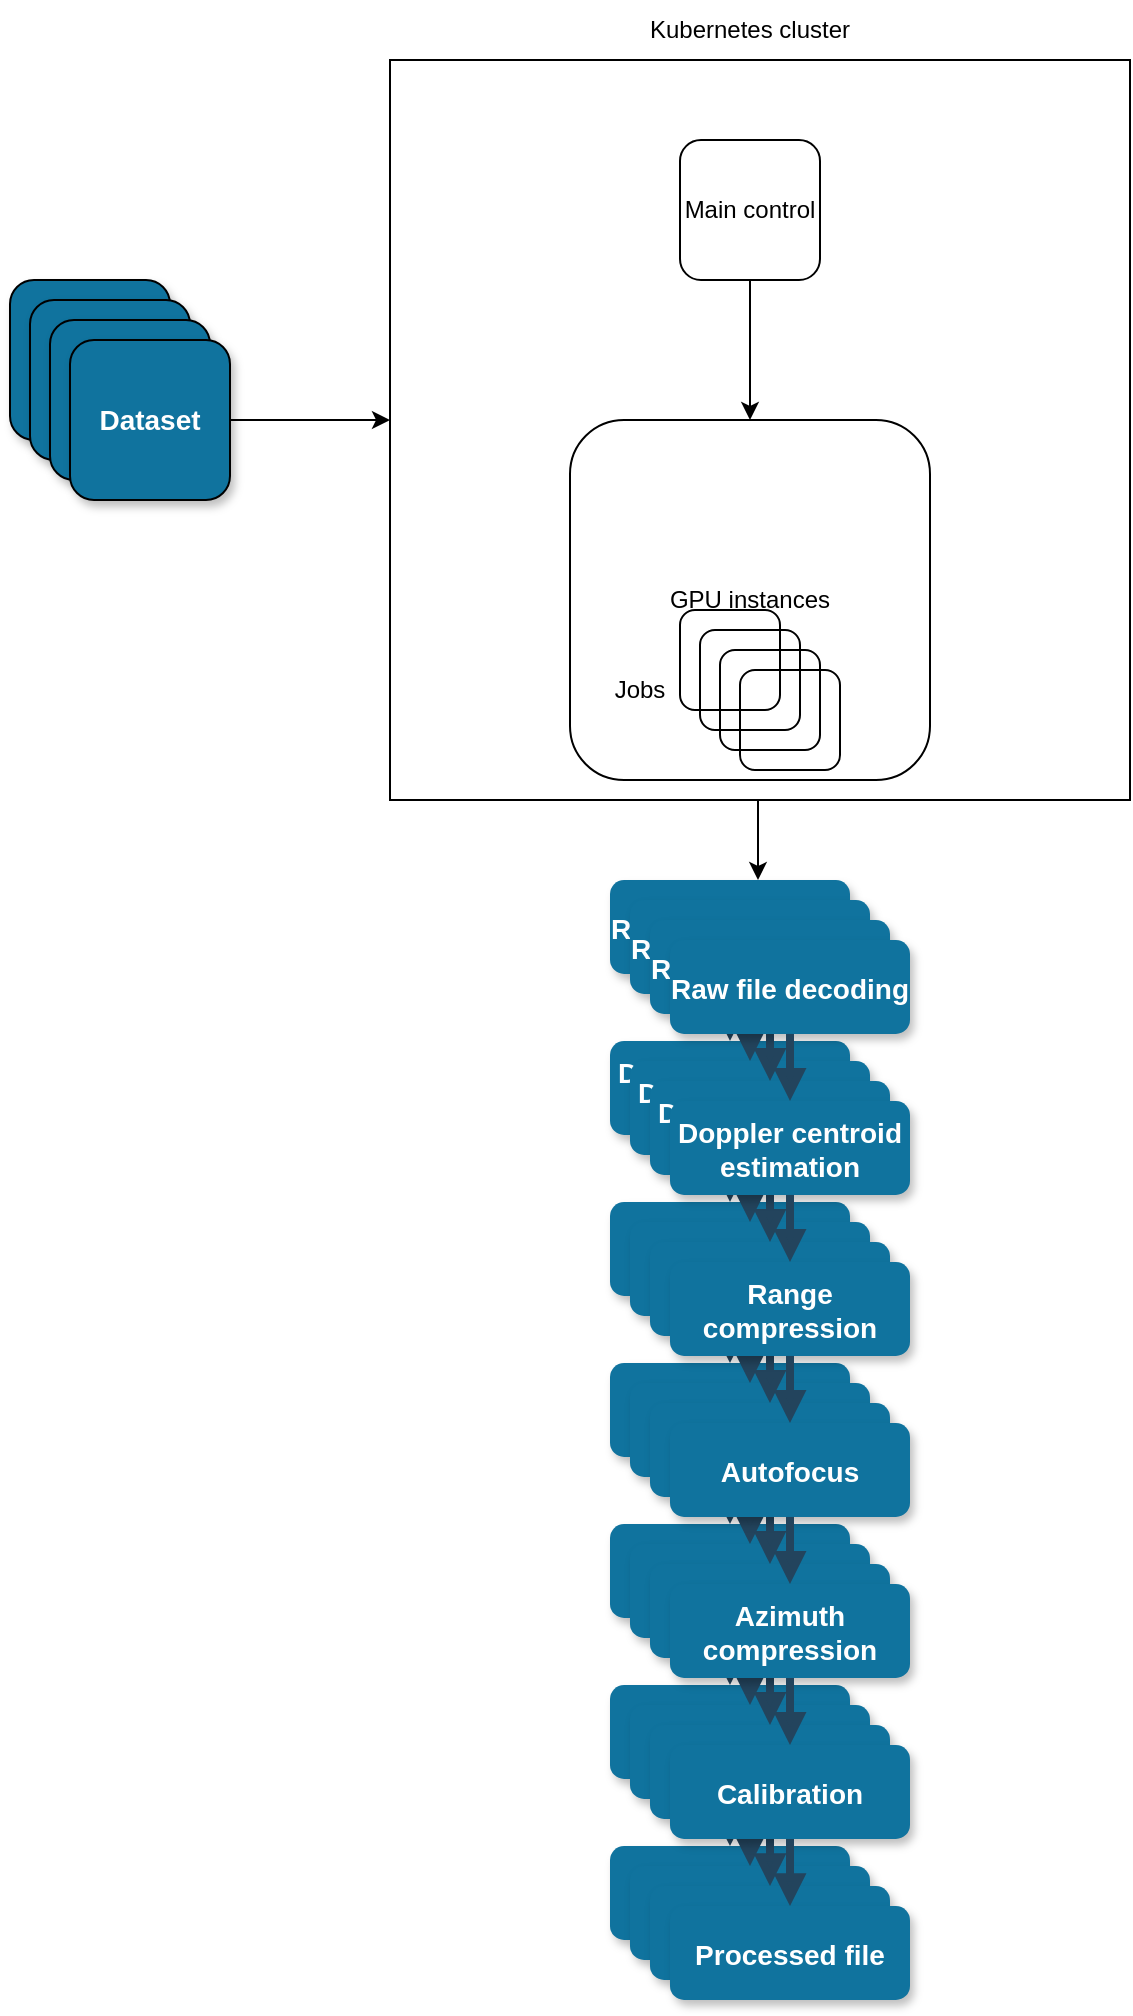 <mxfile version="16.6.4" type="github">
  <diagram id="xEOYKPZGPERgUVMko6sJ" name="Page-1">
    <mxGraphModel dx="2062" dy="1152" grid="1" gridSize="10" guides="1" tooltips="1" connect="1" arrows="1" fold="1" page="1" pageScale="1" pageWidth="850" pageHeight="1100" math="0" shadow="0">
      <root>
        <mxCell id="0" />
        <mxCell id="1" parent="0" />
        <mxCell id="WdV7XWirTiDJZ8Mzh9TP-16" value="Dataset" style="whiteSpace=wrap;html=1;aspect=fixed;fontFamily=Helvetica;fontSize=14;fontColor=#FFFFFF;fillColor=#10739E;gradientColor=none;strokeColor=default;rounded=1;shadow=1;fontStyle=1;" vertex="1" parent="1">
          <mxGeometry x="50" y="150" width="80" height="80" as="geometry" />
        </mxCell>
        <mxCell id="WdV7XWirTiDJZ8Mzh9TP-17" value="Dataset" style="whiteSpace=wrap;html=1;aspect=fixed;fontFamily=Helvetica;fontSize=14;fontColor=#FFFFFF;fillColor=#10739E;gradientColor=none;strokeColor=default;rounded=1;shadow=1;fontStyle=1;" vertex="1" parent="1">
          <mxGeometry x="60" y="160" width="80" height="80" as="geometry" />
        </mxCell>
        <mxCell id="WdV7XWirTiDJZ8Mzh9TP-18" value="Dataset" style="whiteSpace=wrap;html=1;aspect=fixed;fontFamily=Helvetica;fontSize=14;fontColor=#FFFFFF;fillColor=#10739E;gradientColor=none;strokeColor=default;rounded=1;shadow=1;fontStyle=1;" vertex="1" parent="1">
          <mxGeometry x="70" y="170" width="80" height="80" as="geometry" />
        </mxCell>
        <mxCell id="WdV7XWirTiDJZ8Mzh9TP-25" value="" style="edgeStyle=orthogonalEdgeStyle;rounded=0;orthogonalLoop=1;jettySize=auto;html=1;fontFamily=Helvetica;fontSize=12;fontColor=default;" edge="1" parent="1" source="WdV7XWirTiDJZ8Mzh9TP-19" target="WdV7XWirTiDJZ8Mzh9TP-21">
          <mxGeometry relative="1" as="geometry">
            <Array as="points">
              <mxPoint x="220" y="220" />
              <mxPoint x="220" y="220" />
            </Array>
          </mxGeometry>
        </mxCell>
        <mxCell id="WdV7XWirTiDJZ8Mzh9TP-19" value="Dataset" style="whiteSpace=wrap;html=1;aspect=fixed;fontFamily=Helvetica;fontSize=14;fontColor=#FFFFFF;fillColor=#10739E;gradientColor=none;strokeColor=default;rounded=1;shadow=1;fontStyle=1;" vertex="1" parent="1">
          <mxGeometry x="80" y="180" width="80" height="80" as="geometry" />
        </mxCell>
        <mxCell id="WdV7XWirTiDJZ8Mzh9TP-21" value="" style="whiteSpace=wrap;html=1;aspect=fixed;fontFamily=Helvetica;fontSize=12;fontColor=default;strokeColor=default;fillColor=none;gradientColor=none;" vertex="1" parent="1">
          <mxGeometry x="240" y="40" width="370" height="370" as="geometry" />
        </mxCell>
        <mxCell id="WdV7XWirTiDJZ8Mzh9TP-22" value="GPU instances" style="whiteSpace=wrap;html=1;aspect=fixed;fontFamily=Helvetica;fontSize=12;fontColor=default;strokeColor=default;fillColor=none;gradientColor=none;rounded=1;" vertex="1" parent="1">
          <mxGeometry x="330" y="220" width="180" height="180" as="geometry" />
        </mxCell>
        <mxCell id="WdV7XWirTiDJZ8Mzh9TP-26" value="" style="edgeStyle=orthogonalEdgeStyle;rounded=0;orthogonalLoop=1;jettySize=auto;html=1;fontFamily=Helvetica;fontSize=12;fontColor=default;" edge="1" parent="1" source="WdV7XWirTiDJZ8Mzh9TP-23" target="WdV7XWirTiDJZ8Mzh9TP-22">
          <mxGeometry relative="1" as="geometry" />
        </mxCell>
        <mxCell id="WdV7XWirTiDJZ8Mzh9TP-23" value="Main control" style="whiteSpace=wrap;html=1;aspect=fixed;fontFamily=Helvetica;fontSize=12;fontColor=default;strokeColor=default;fillColor=none;gradientColor=none;rounded=1;" vertex="1" parent="1">
          <mxGeometry x="385" y="80" width="70" height="70" as="geometry" />
        </mxCell>
        <mxCell id="WdV7XWirTiDJZ8Mzh9TP-24" value="Kubernetes cluster" style="text;html=1;strokeColor=none;fillColor=none;align=center;verticalAlign=middle;whiteSpace=wrap;rounded=0;fontFamily=Helvetica;fontSize=12;fontColor=default;" vertex="1" parent="1">
          <mxGeometry x="335" y="10" width="170" height="30" as="geometry" />
        </mxCell>
        <mxCell id="WdV7XWirTiDJZ8Mzh9TP-27" value="" style="whiteSpace=wrap;html=1;aspect=fixed;fontFamily=Helvetica;fontSize=12;fontColor=default;strokeColor=default;fillColor=none;gradientColor=none;rounded=1;" vertex="1" parent="1">
          <mxGeometry x="385" y="315" width="50" height="50" as="geometry" />
        </mxCell>
        <mxCell id="WdV7XWirTiDJZ8Mzh9TP-32" value="" style="whiteSpace=wrap;html=1;aspect=fixed;fontFamily=Helvetica;fontSize=12;fontColor=default;strokeColor=default;fillColor=none;gradientColor=none;rounded=1;" vertex="1" parent="1">
          <mxGeometry x="395" y="325" width="50" height="50" as="geometry" />
        </mxCell>
        <mxCell id="WdV7XWirTiDJZ8Mzh9TP-33" value="" style="whiteSpace=wrap;html=1;aspect=fixed;fontFamily=Helvetica;fontSize=12;fontColor=default;strokeColor=default;fillColor=none;gradientColor=none;rounded=1;" vertex="1" parent="1">
          <mxGeometry x="405" y="335" width="50" height="50" as="geometry" />
        </mxCell>
        <mxCell id="WdV7XWirTiDJZ8Mzh9TP-34" value="" style="whiteSpace=wrap;html=1;aspect=fixed;fontFamily=Helvetica;fontSize=12;fontColor=default;strokeColor=default;fillColor=none;gradientColor=none;rounded=1;" vertex="1" parent="1">
          <mxGeometry x="415" y="345" width="50" height="50" as="geometry" />
        </mxCell>
        <mxCell id="WdV7XWirTiDJZ8Mzh9TP-37" value="Jobs" style="text;html=1;strokeColor=none;fillColor=none;align=center;verticalAlign=middle;whiteSpace=wrap;rounded=0;fontFamily=Helvetica;fontSize=12;fontColor=default;" vertex="1" parent="1">
          <mxGeometry x="335" y="340" width="60" height="30" as="geometry" />
        </mxCell>
        <mxCell id="WdV7XWirTiDJZ8Mzh9TP-38" value="" style="group" vertex="1" connectable="0" parent="1">
          <mxGeometry x="350" y="450" width="120" height="530" as="geometry" />
        </mxCell>
        <mxCell id="WdV7XWirTiDJZ8Mzh9TP-1" value="Raw file decoding" style="rounded=1;fillColor=#10739E;strokeColor=none;shadow=1;gradientColor=none;fontStyle=1;fontColor=#FFFFFF;fontSize=14;flipV=1;flipH=0;" vertex="1" parent="WdV7XWirTiDJZ8Mzh9TP-38">
          <mxGeometry width="120.0" height="46.962" as="geometry" />
        </mxCell>
        <mxCell id="WdV7XWirTiDJZ8Mzh9TP-2" value="Doppler centroid&#xa;estimation" style="rounded=1;fillColor=#10739E;strokeColor=none;shadow=1;gradientColor=none;fontStyle=1;fontColor=#FFFFFF;fontSize=14;flipV=1;flipH=0;" vertex="1" parent="WdV7XWirTiDJZ8Mzh9TP-38">
          <mxGeometry y="80.506" width="120.0" height="46.962" as="geometry" />
        </mxCell>
        <mxCell id="WdV7XWirTiDJZ8Mzh9TP-3" value="Range&#xa;compression" style="rounded=1;fillColor=#10739E;strokeColor=none;shadow=1;gradientColor=none;fontStyle=1;fontColor=#FFFFFF;fontSize=14;flipV=1;flipH=0;" vertex="1" parent="WdV7XWirTiDJZ8Mzh9TP-38">
          <mxGeometry y="161.013" width="120.0" height="46.962" as="geometry" />
        </mxCell>
        <mxCell id="WdV7XWirTiDJZ8Mzh9TP-4" value="Autofocus" style="rounded=1;fillColor=#10739E;strokeColor=none;shadow=1;gradientColor=none;fontStyle=1;fontColor=#FFFFFF;fontSize=14;flipV=1;flipH=0;" vertex="1" parent="WdV7XWirTiDJZ8Mzh9TP-38">
          <mxGeometry y="241.519" width="120.0" height="46.962" as="geometry" />
        </mxCell>
        <mxCell id="WdV7XWirTiDJZ8Mzh9TP-5" value="Azimuth&#xa;compression" style="rounded=1;fillColor=#10739E;strokeColor=none;shadow=1;gradientColor=none;fontStyle=1;fontColor=#FFFFFF;fontSize=14;flipV=1;flipH=0;" vertex="1" parent="WdV7XWirTiDJZ8Mzh9TP-38">
          <mxGeometry y="322.025" width="120.0" height="46.962" as="geometry" />
        </mxCell>
        <mxCell id="WdV7XWirTiDJZ8Mzh9TP-6" value="Calibration" style="rounded=1;fillColor=#10739E;strokeColor=none;shadow=1;gradientColor=none;fontStyle=1;fontColor=#FFFFFF;fontSize=14;flipV=1;flipH=0;" vertex="1" parent="WdV7XWirTiDJZ8Mzh9TP-38">
          <mxGeometry y="402.532" width="120.0" height="46.962" as="geometry" />
        </mxCell>
        <mxCell id="WdV7XWirTiDJZ8Mzh9TP-7" value="" style="edgeStyle=elbowEdgeStyle;elbow=vertical;strokeWidth=4;endArrow=block;endFill=1;fontStyle=1;strokeColor=#23445D;" edge="1" parent="WdV7XWirTiDJZ8Mzh9TP-38" source="WdV7XWirTiDJZ8Mzh9TP-1" target="WdV7XWirTiDJZ8Mzh9TP-2">
          <mxGeometry x="-522.0" y="-23.146" width="81.818" height="67.089" as="geometry">
            <mxPoint x="-531.0" y="103.652" as="sourcePoint" />
            <mxPoint x="-449.182" y="170.741" as="targetPoint" />
          </mxGeometry>
        </mxCell>
        <mxCell id="WdV7XWirTiDJZ8Mzh9TP-8" value="" style="edgeStyle=elbowEdgeStyle;elbow=vertical;strokeWidth=4;endArrow=block;endFill=1;fontStyle=1;strokeColor=#23445D;" edge="1" parent="WdV7XWirTiDJZ8Mzh9TP-38" source="WdV7XWirTiDJZ8Mzh9TP-3" target="WdV7XWirTiDJZ8Mzh9TP-4">
          <mxGeometry x="-391.091" y="-100.633" width="81.818" height="67.089" as="geometry">
            <mxPoint x="-407.455" y="536.709" as="sourcePoint" />
            <mxPoint x="-325.636" y="603.797" as="targetPoint" />
          </mxGeometry>
        </mxCell>
        <mxCell id="WdV7XWirTiDJZ8Mzh9TP-9" value="" style="edgeStyle=elbowEdgeStyle;elbow=vertical;strokeWidth=4;endArrow=block;endFill=1;fontStyle=1;strokeColor=#23445D;" edge="1" parent="WdV7XWirTiDJZ8Mzh9TP-38" source="WdV7XWirTiDJZ8Mzh9TP-4" target="WdV7XWirTiDJZ8Mzh9TP-5">
          <mxGeometry x="-391.091" y="-93.924" width="81.818" height="67.089" as="geometry">
            <mxPoint x="-407.455" y="650.759" as="sourcePoint" />
            <mxPoint x="-325.636" y="717.848" as="targetPoint" />
          </mxGeometry>
        </mxCell>
        <mxCell id="WdV7XWirTiDJZ8Mzh9TP-10" value="" style="edgeStyle=elbowEdgeStyle;elbow=vertical;strokeWidth=4;endArrow=block;endFill=1;fontStyle=1;strokeColor=#23445D;" edge="1" parent="WdV7XWirTiDJZ8Mzh9TP-38" source="WdV7XWirTiDJZ8Mzh9TP-5" target="WdV7XWirTiDJZ8Mzh9TP-6">
          <mxGeometry x="-391.091" y="-26.835" width="81.818" height="67.089" as="geometry">
            <mxPoint x="-407.455" y="825.19" as="sourcePoint" />
            <mxPoint x="-325.636" y="892.278" as="targetPoint" />
          </mxGeometry>
        </mxCell>
        <mxCell id="WdV7XWirTiDJZ8Mzh9TP-11" value="" style="edgeStyle=elbowEdgeStyle;elbow=vertical;strokeWidth=4;endArrow=block;endFill=1;fontStyle=1;strokeColor=#23445D;exitX=0.5;exitY=1;exitDx=0;exitDy=0;" edge="1" parent="WdV7XWirTiDJZ8Mzh9TP-38" source="WdV7XWirTiDJZ8Mzh9TP-2" target="WdV7XWirTiDJZ8Mzh9TP-3">
          <mxGeometry x="-481.091" y="-167.722" width="81.818" height="67.089" as="geometry">
            <mxPoint x="98.182" y="167.722" as="sourcePoint" />
            <mxPoint x="171.818" y="194.557" as="targetPoint" />
          </mxGeometry>
        </mxCell>
        <mxCell id="WdV7XWirTiDJZ8Mzh9TP-12" value="Processed file" style="rounded=1;fillColor=#10739E;strokeColor=none;shadow=1;gradientColor=none;fontStyle=1;fontColor=#FFFFFF;fontSize=14;flipV=1;flipH=0;" vertex="1" parent="WdV7XWirTiDJZ8Mzh9TP-38">
          <mxGeometry y="483.038" width="120.0" height="46.962" as="geometry" />
        </mxCell>
        <mxCell id="WdV7XWirTiDJZ8Mzh9TP-13" value="" style="edgeStyle=orthogonalEdgeStyle;rounded=1;orthogonalLoop=1;jettySize=auto;html=1;endArrow=block;strokeColor=#23445D;strokeWidth=4;endFill=1;fontStyle=1;" edge="1" parent="WdV7XWirTiDJZ8Mzh9TP-38" source="WdV7XWirTiDJZ8Mzh9TP-6" target="WdV7XWirTiDJZ8Mzh9TP-12">
          <mxGeometry relative="1" as="geometry" />
        </mxCell>
        <mxCell id="WdV7XWirTiDJZ8Mzh9TP-39" value="" style="group" vertex="1" connectable="0" parent="1">
          <mxGeometry x="360" y="460" width="120" height="530" as="geometry" />
        </mxCell>
        <mxCell id="WdV7XWirTiDJZ8Mzh9TP-40" value="Raw file decoding" style="rounded=1;fillColor=#10739E;strokeColor=none;shadow=1;gradientColor=none;fontStyle=1;fontColor=#FFFFFF;fontSize=14;flipV=1;flipH=0;" vertex="1" parent="WdV7XWirTiDJZ8Mzh9TP-39">
          <mxGeometry width="120.0" height="46.962" as="geometry" />
        </mxCell>
        <mxCell id="WdV7XWirTiDJZ8Mzh9TP-41" value="Doppler centroid&#xa;estimation" style="rounded=1;fillColor=#10739E;strokeColor=none;shadow=1;gradientColor=none;fontStyle=1;fontColor=#FFFFFF;fontSize=14;flipV=1;flipH=0;" vertex="1" parent="WdV7XWirTiDJZ8Mzh9TP-39">
          <mxGeometry y="80.506" width="120.0" height="46.962" as="geometry" />
        </mxCell>
        <mxCell id="WdV7XWirTiDJZ8Mzh9TP-42" value="Range&#xa;compression" style="rounded=1;fillColor=#10739E;strokeColor=none;shadow=1;gradientColor=none;fontStyle=1;fontColor=#FFFFFF;fontSize=14;flipV=1;flipH=0;" vertex="1" parent="WdV7XWirTiDJZ8Mzh9TP-39">
          <mxGeometry y="161.013" width="120.0" height="46.962" as="geometry" />
        </mxCell>
        <mxCell id="WdV7XWirTiDJZ8Mzh9TP-43" value="Autofocus" style="rounded=1;fillColor=#10739E;strokeColor=none;shadow=1;gradientColor=none;fontStyle=1;fontColor=#FFFFFF;fontSize=14;flipV=1;flipH=0;" vertex="1" parent="WdV7XWirTiDJZ8Mzh9TP-39">
          <mxGeometry y="241.519" width="120.0" height="46.962" as="geometry" />
        </mxCell>
        <mxCell id="WdV7XWirTiDJZ8Mzh9TP-44" value="Azimuth&#xa;compression" style="rounded=1;fillColor=#10739E;strokeColor=none;shadow=1;gradientColor=none;fontStyle=1;fontColor=#FFFFFF;fontSize=14;flipV=1;flipH=0;" vertex="1" parent="WdV7XWirTiDJZ8Mzh9TP-39">
          <mxGeometry y="322.025" width="120.0" height="46.962" as="geometry" />
        </mxCell>
        <mxCell id="WdV7XWirTiDJZ8Mzh9TP-45" value="Calibration" style="rounded=1;fillColor=#10739E;strokeColor=none;shadow=1;gradientColor=none;fontStyle=1;fontColor=#FFFFFF;fontSize=14;flipV=1;flipH=0;" vertex="1" parent="WdV7XWirTiDJZ8Mzh9TP-39">
          <mxGeometry y="402.532" width="120.0" height="46.962" as="geometry" />
        </mxCell>
        <mxCell id="WdV7XWirTiDJZ8Mzh9TP-46" value="" style="edgeStyle=elbowEdgeStyle;elbow=vertical;strokeWidth=4;endArrow=block;endFill=1;fontStyle=1;strokeColor=#23445D;" edge="1" parent="WdV7XWirTiDJZ8Mzh9TP-39" source="WdV7XWirTiDJZ8Mzh9TP-40" target="WdV7XWirTiDJZ8Mzh9TP-41">
          <mxGeometry x="-522.0" y="-23.146" width="81.818" height="67.089" as="geometry">
            <mxPoint x="-531.0" y="103.652" as="sourcePoint" />
            <mxPoint x="-449.182" y="170.741" as="targetPoint" />
          </mxGeometry>
        </mxCell>
        <mxCell id="WdV7XWirTiDJZ8Mzh9TP-47" value="" style="edgeStyle=elbowEdgeStyle;elbow=vertical;strokeWidth=4;endArrow=block;endFill=1;fontStyle=1;strokeColor=#23445D;" edge="1" parent="WdV7XWirTiDJZ8Mzh9TP-39" source="WdV7XWirTiDJZ8Mzh9TP-42" target="WdV7XWirTiDJZ8Mzh9TP-43">
          <mxGeometry x="-391.091" y="-100.633" width="81.818" height="67.089" as="geometry">
            <mxPoint x="-407.455" y="536.709" as="sourcePoint" />
            <mxPoint x="-325.636" y="603.797" as="targetPoint" />
          </mxGeometry>
        </mxCell>
        <mxCell id="WdV7XWirTiDJZ8Mzh9TP-48" value="" style="edgeStyle=elbowEdgeStyle;elbow=vertical;strokeWidth=4;endArrow=block;endFill=1;fontStyle=1;strokeColor=#23445D;" edge="1" parent="WdV7XWirTiDJZ8Mzh9TP-39" source="WdV7XWirTiDJZ8Mzh9TP-43" target="WdV7XWirTiDJZ8Mzh9TP-44">
          <mxGeometry x="-391.091" y="-93.924" width="81.818" height="67.089" as="geometry">
            <mxPoint x="-407.455" y="650.759" as="sourcePoint" />
            <mxPoint x="-325.636" y="717.848" as="targetPoint" />
          </mxGeometry>
        </mxCell>
        <mxCell id="WdV7XWirTiDJZ8Mzh9TP-49" value="" style="edgeStyle=elbowEdgeStyle;elbow=vertical;strokeWidth=4;endArrow=block;endFill=1;fontStyle=1;strokeColor=#23445D;" edge="1" parent="WdV7XWirTiDJZ8Mzh9TP-39" source="WdV7XWirTiDJZ8Mzh9TP-44" target="WdV7XWirTiDJZ8Mzh9TP-45">
          <mxGeometry x="-391.091" y="-26.835" width="81.818" height="67.089" as="geometry">
            <mxPoint x="-407.455" y="825.19" as="sourcePoint" />
            <mxPoint x="-325.636" y="892.278" as="targetPoint" />
          </mxGeometry>
        </mxCell>
        <mxCell id="WdV7XWirTiDJZ8Mzh9TP-50" value="" style="edgeStyle=elbowEdgeStyle;elbow=vertical;strokeWidth=4;endArrow=block;endFill=1;fontStyle=1;strokeColor=#23445D;exitX=0.5;exitY=1;exitDx=0;exitDy=0;" edge="1" parent="WdV7XWirTiDJZ8Mzh9TP-39" source="WdV7XWirTiDJZ8Mzh9TP-41" target="WdV7XWirTiDJZ8Mzh9TP-42">
          <mxGeometry x="-481.091" y="-167.722" width="81.818" height="67.089" as="geometry">
            <mxPoint x="98.182" y="167.722" as="sourcePoint" />
            <mxPoint x="171.818" y="194.557" as="targetPoint" />
          </mxGeometry>
        </mxCell>
        <mxCell id="WdV7XWirTiDJZ8Mzh9TP-51" value="Processed file" style="rounded=1;fillColor=#10739E;strokeColor=none;shadow=1;gradientColor=none;fontStyle=1;fontColor=#FFFFFF;fontSize=14;flipV=1;flipH=0;" vertex="1" parent="WdV7XWirTiDJZ8Mzh9TP-39">
          <mxGeometry y="483.038" width="120.0" height="46.962" as="geometry" />
        </mxCell>
        <mxCell id="WdV7XWirTiDJZ8Mzh9TP-52" value="" style="edgeStyle=orthogonalEdgeStyle;rounded=1;orthogonalLoop=1;jettySize=auto;html=1;endArrow=block;strokeColor=#23445D;strokeWidth=4;endFill=1;fontStyle=1;" edge="1" parent="WdV7XWirTiDJZ8Mzh9TP-39" source="WdV7XWirTiDJZ8Mzh9TP-45" target="WdV7XWirTiDJZ8Mzh9TP-51">
          <mxGeometry relative="1" as="geometry" />
        </mxCell>
        <mxCell id="WdV7XWirTiDJZ8Mzh9TP-53" value="" style="group" vertex="1" connectable="0" parent="1">
          <mxGeometry x="370" y="470" width="120" height="530" as="geometry" />
        </mxCell>
        <mxCell id="WdV7XWirTiDJZ8Mzh9TP-54" value="Raw file decoding" style="rounded=1;fillColor=#10739E;strokeColor=none;shadow=1;gradientColor=none;fontStyle=1;fontColor=#FFFFFF;fontSize=14;flipV=1;flipH=0;" vertex="1" parent="WdV7XWirTiDJZ8Mzh9TP-53">
          <mxGeometry width="120.0" height="46.962" as="geometry" />
        </mxCell>
        <mxCell id="WdV7XWirTiDJZ8Mzh9TP-55" value="Doppler centroid&#xa;estimation" style="rounded=1;fillColor=#10739E;strokeColor=none;shadow=1;gradientColor=none;fontStyle=1;fontColor=#FFFFFF;fontSize=14;flipV=1;flipH=0;" vertex="1" parent="WdV7XWirTiDJZ8Mzh9TP-53">
          <mxGeometry y="80.506" width="120.0" height="46.962" as="geometry" />
        </mxCell>
        <mxCell id="WdV7XWirTiDJZ8Mzh9TP-56" value="Range&#xa;compression" style="rounded=1;fillColor=#10739E;strokeColor=none;shadow=1;gradientColor=none;fontStyle=1;fontColor=#FFFFFF;fontSize=14;flipV=1;flipH=0;" vertex="1" parent="WdV7XWirTiDJZ8Mzh9TP-53">
          <mxGeometry y="161.013" width="120.0" height="46.962" as="geometry" />
        </mxCell>
        <mxCell id="WdV7XWirTiDJZ8Mzh9TP-57" value="Autofocus" style="rounded=1;fillColor=#10739E;strokeColor=none;shadow=1;gradientColor=none;fontStyle=1;fontColor=#FFFFFF;fontSize=14;flipV=1;flipH=0;" vertex="1" parent="WdV7XWirTiDJZ8Mzh9TP-53">
          <mxGeometry y="241.519" width="120.0" height="46.962" as="geometry" />
        </mxCell>
        <mxCell id="WdV7XWirTiDJZ8Mzh9TP-58" value="Azimuth&#xa;compression" style="rounded=1;fillColor=#10739E;strokeColor=none;shadow=1;gradientColor=none;fontStyle=1;fontColor=#FFFFFF;fontSize=14;flipV=1;flipH=0;" vertex="1" parent="WdV7XWirTiDJZ8Mzh9TP-53">
          <mxGeometry y="322.025" width="120.0" height="46.962" as="geometry" />
        </mxCell>
        <mxCell id="WdV7XWirTiDJZ8Mzh9TP-59" value="Calibration" style="rounded=1;fillColor=#10739E;strokeColor=none;shadow=1;gradientColor=none;fontStyle=1;fontColor=#FFFFFF;fontSize=14;flipV=1;flipH=0;" vertex="1" parent="WdV7XWirTiDJZ8Mzh9TP-53">
          <mxGeometry y="402.532" width="120.0" height="46.962" as="geometry" />
        </mxCell>
        <mxCell id="WdV7XWirTiDJZ8Mzh9TP-60" value="" style="edgeStyle=elbowEdgeStyle;elbow=vertical;strokeWidth=4;endArrow=block;endFill=1;fontStyle=1;strokeColor=#23445D;" edge="1" parent="WdV7XWirTiDJZ8Mzh9TP-53" source="WdV7XWirTiDJZ8Mzh9TP-54" target="WdV7XWirTiDJZ8Mzh9TP-55">
          <mxGeometry x="-522.0" y="-23.146" width="81.818" height="67.089" as="geometry">
            <mxPoint x="-531.0" y="103.652" as="sourcePoint" />
            <mxPoint x="-449.182" y="170.741" as="targetPoint" />
          </mxGeometry>
        </mxCell>
        <mxCell id="WdV7XWirTiDJZ8Mzh9TP-61" value="" style="edgeStyle=elbowEdgeStyle;elbow=vertical;strokeWidth=4;endArrow=block;endFill=1;fontStyle=1;strokeColor=#23445D;" edge="1" parent="WdV7XWirTiDJZ8Mzh9TP-53" source="WdV7XWirTiDJZ8Mzh9TP-56" target="WdV7XWirTiDJZ8Mzh9TP-57">
          <mxGeometry x="-391.091" y="-100.633" width="81.818" height="67.089" as="geometry">
            <mxPoint x="-407.455" y="536.709" as="sourcePoint" />
            <mxPoint x="-325.636" y="603.797" as="targetPoint" />
          </mxGeometry>
        </mxCell>
        <mxCell id="WdV7XWirTiDJZ8Mzh9TP-62" value="" style="edgeStyle=elbowEdgeStyle;elbow=vertical;strokeWidth=4;endArrow=block;endFill=1;fontStyle=1;strokeColor=#23445D;" edge="1" parent="WdV7XWirTiDJZ8Mzh9TP-53" source="WdV7XWirTiDJZ8Mzh9TP-57" target="WdV7XWirTiDJZ8Mzh9TP-58">
          <mxGeometry x="-391.091" y="-93.924" width="81.818" height="67.089" as="geometry">
            <mxPoint x="-407.455" y="650.759" as="sourcePoint" />
            <mxPoint x="-325.636" y="717.848" as="targetPoint" />
          </mxGeometry>
        </mxCell>
        <mxCell id="WdV7XWirTiDJZ8Mzh9TP-63" value="" style="edgeStyle=elbowEdgeStyle;elbow=vertical;strokeWidth=4;endArrow=block;endFill=1;fontStyle=1;strokeColor=#23445D;" edge="1" parent="WdV7XWirTiDJZ8Mzh9TP-53" source="WdV7XWirTiDJZ8Mzh9TP-58" target="WdV7XWirTiDJZ8Mzh9TP-59">
          <mxGeometry x="-391.091" y="-26.835" width="81.818" height="67.089" as="geometry">
            <mxPoint x="-407.455" y="825.19" as="sourcePoint" />
            <mxPoint x="-325.636" y="892.278" as="targetPoint" />
          </mxGeometry>
        </mxCell>
        <mxCell id="WdV7XWirTiDJZ8Mzh9TP-64" value="" style="edgeStyle=elbowEdgeStyle;elbow=vertical;strokeWidth=4;endArrow=block;endFill=1;fontStyle=1;strokeColor=#23445D;exitX=0.5;exitY=1;exitDx=0;exitDy=0;" edge="1" parent="WdV7XWirTiDJZ8Mzh9TP-53" source="WdV7XWirTiDJZ8Mzh9TP-55" target="WdV7XWirTiDJZ8Mzh9TP-56">
          <mxGeometry x="-481.091" y="-167.722" width="81.818" height="67.089" as="geometry">
            <mxPoint x="98.182" y="167.722" as="sourcePoint" />
            <mxPoint x="171.818" y="194.557" as="targetPoint" />
          </mxGeometry>
        </mxCell>
        <mxCell id="WdV7XWirTiDJZ8Mzh9TP-65" value="Processed file" style="rounded=1;fillColor=#10739E;strokeColor=none;shadow=1;gradientColor=none;fontStyle=1;fontColor=#FFFFFF;fontSize=14;flipV=1;flipH=0;" vertex="1" parent="WdV7XWirTiDJZ8Mzh9TP-53">
          <mxGeometry y="483.038" width="120.0" height="46.962" as="geometry" />
        </mxCell>
        <mxCell id="WdV7XWirTiDJZ8Mzh9TP-66" value="" style="edgeStyle=orthogonalEdgeStyle;rounded=1;orthogonalLoop=1;jettySize=auto;html=1;endArrow=block;strokeColor=#23445D;strokeWidth=4;endFill=1;fontStyle=1;" edge="1" parent="WdV7XWirTiDJZ8Mzh9TP-53" source="WdV7XWirTiDJZ8Mzh9TP-59" target="WdV7XWirTiDJZ8Mzh9TP-65">
          <mxGeometry relative="1" as="geometry" />
        </mxCell>
        <mxCell id="WdV7XWirTiDJZ8Mzh9TP-67" value="" style="group" vertex="1" connectable="0" parent="1">
          <mxGeometry x="380" y="480" width="120" height="530" as="geometry" />
        </mxCell>
        <mxCell id="WdV7XWirTiDJZ8Mzh9TP-68" value="Raw file decoding" style="rounded=1;fillColor=#10739E;strokeColor=none;shadow=1;gradientColor=none;fontStyle=1;fontColor=#FFFFFF;fontSize=14;flipV=1;flipH=0;" vertex="1" parent="WdV7XWirTiDJZ8Mzh9TP-67">
          <mxGeometry width="120.0" height="46.962" as="geometry" />
        </mxCell>
        <mxCell id="WdV7XWirTiDJZ8Mzh9TP-69" value="Doppler centroid&#xa;estimation" style="rounded=1;fillColor=#10739E;strokeColor=none;shadow=1;gradientColor=none;fontStyle=1;fontColor=#FFFFFF;fontSize=14;flipV=1;flipH=0;" vertex="1" parent="WdV7XWirTiDJZ8Mzh9TP-67">
          <mxGeometry y="80.506" width="120.0" height="46.962" as="geometry" />
        </mxCell>
        <mxCell id="WdV7XWirTiDJZ8Mzh9TP-70" value="Range&#xa;compression" style="rounded=1;fillColor=#10739E;strokeColor=none;shadow=1;gradientColor=none;fontStyle=1;fontColor=#FFFFFF;fontSize=14;flipV=1;flipH=0;" vertex="1" parent="WdV7XWirTiDJZ8Mzh9TP-67">
          <mxGeometry y="161.013" width="120.0" height="46.962" as="geometry" />
        </mxCell>
        <mxCell id="WdV7XWirTiDJZ8Mzh9TP-71" value="Autofocus" style="rounded=1;fillColor=#10739E;strokeColor=none;shadow=1;gradientColor=none;fontStyle=1;fontColor=#FFFFFF;fontSize=14;flipV=1;flipH=0;" vertex="1" parent="WdV7XWirTiDJZ8Mzh9TP-67">
          <mxGeometry y="241.519" width="120.0" height="46.962" as="geometry" />
        </mxCell>
        <mxCell id="WdV7XWirTiDJZ8Mzh9TP-72" value="Azimuth&#xa;compression" style="rounded=1;fillColor=#10739E;strokeColor=none;shadow=1;gradientColor=none;fontStyle=1;fontColor=#FFFFFF;fontSize=14;flipV=1;flipH=0;" vertex="1" parent="WdV7XWirTiDJZ8Mzh9TP-67">
          <mxGeometry y="322.025" width="120.0" height="46.962" as="geometry" />
        </mxCell>
        <mxCell id="WdV7XWirTiDJZ8Mzh9TP-73" value="Calibration" style="rounded=1;fillColor=#10739E;strokeColor=none;shadow=1;gradientColor=none;fontStyle=1;fontColor=#FFFFFF;fontSize=14;flipV=1;flipH=0;" vertex="1" parent="WdV7XWirTiDJZ8Mzh9TP-67">
          <mxGeometry y="402.532" width="120.0" height="46.962" as="geometry" />
        </mxCell>
        <mxCell id="WdV7XWirTiDJZ8Mzh9TP-74" value="" style="edgeStyle=elbowEdgeStyle;elbow=vertical;strokeWidth=4;endArrow=block;endFill=1;fontStyle=1;strokeColor=#23445D;" edge="1" parent="WdV7XWirTiDJZ8Mzh9TP-67" source="WdV7XWirTiDJZ8Mzh9TP-68" target="WdV7XWirTiDJZ8Mzh9TP-69">
          <mxGeometry x="-522.0" y="-23.146" width="81.818" height="67.089" as="geometry">
            <mxPoint x="-531.0" y="103.652" as="sourcePoint" />
            <mxPoint x="-449.182" y="170.741" as="targetPoint" />
          </mxGeometry>
        </mxCell>
        <mxCell id="WdV7XWirTiDJZ8Mzh9TP-75" value="" style="edgeStyle=elbowEdgeStyle;elbow=vertical;strokeWidth=4;endArrow=block;endFill=1;fontStyle=1;strokeColor=#23445D;" edge="1" parent="WdV7XWirTiDJZ8Mzh9TP-67" source="WdV7XWirTiDJZ8Mzh9TP-70" target="WdV7XWirTiDJZ8Mzh9TP-71">
          <mxGeometry x="-391.091" y="-100.633" width="81.818" height="67.089" as="geometry">
            <mxPoint x="-407.455" y="536.709" as="sourcePoint" />
            <mxPoint x="-325.636" y="603.797" as="targetPoint" />
          </mxGeometry>
        </mxCell>
        <mxCell id="WdV7XWirTiDJZ8Mzh9TP-76" value="" style="edgeStyle=elbowEdgeStyle;elbow=vertical;strokeWidth=4;endArrow=block;endFill=1;fontStyle=1;strokeColor=#23445D;" edge="1" parent="WdV7XWirTiDJZ8Mzh9TP-67" source="WdV7XWirTiDJZ8Mzh9TP-71" target="WdV7XWirTiDJZ8Mzh9TP-72">
          <mxGeometry x="-391.091" y="-93.924" width="81.818" height="67.089" as="geometry">
            <mxPoint x="-407.455" y="650.759" as="sourcePoint" />
            <mxPoint x="-325.636" y="717.848" as="targetPoint" />
          </mxGeometry>
        </mxCell>
        <mxCell id="WdV7XWirTiDJZ8Mzh9TP-77" value="" style="edgeStyle=elbowEdgeStyle;elbow=vertical;strokeWidth=4;endArrow=block;endFill=1;fontStyle=1;strokeColor=#23445D;" edge="1" parent="WdV7XWirTiDJZ8Mzh9TP-67" source="WdV7XWirTiDJZ8Mzh9TP-72" target="WdV7XWirTiDJZ8Mzh9TP-73">
          <mxGeometry x="-391.091" y="-26.835" width="81.818" height="67.089" as="geometry">
            <mxPoint x="-407.455" y="825.19" as="sourcePoint" />
            <mxPoint x="-325.636" y="892.278" as="targetPoint" />
          </mxGeometry>
        </mxCell>
        <mxCell id="WdV7XWirTiDJZ8Mzh9TP-78" value="" style="edgeStyle=elbowEdgeStyle;elbow=vertical;strokeWidth=4;endArrow=block;endFill=1;fontStyle=1;strokeColor=#23445D;exitX=0.5;exitY=1;exitDx=0;exitDy=0;" edge="1" parent="WdV7XWirTiDJZ8Mzh9TP-67" source="WdV7XWirTiDJZ8Mzh9TP-69" target="WdV7XWirTiDJZ8Mzh9TP-70">
          <mxGeometry x="-481.091" y="-167.722" width="81.818" height="67.089" as="geometry">
            <mxPoint x="98.182" y="167.722" as="sourcePoint" />
            <mxPoint x="171.818" y="194.557" as="targetPoint" />
          </mxGeometry>
        </mxCell>
        <mxCell id="WdV7XWirTiDJZ8Mzh9TP-79" value="Processed file" style="rounded=1;fillColor=#10739E;strokeColor=none;shadow=1;gradientColor=none;fontStyle=1;fontColor=#FFFFFF;fontSize=14;flipV=1;flipH=0;" vertex="1" parent="WdV7XWirTiDJZ8Mzh9TP-67">
          <mxGeometry y="483.038" width="120.0" height="46.962" as="geometry" />
        </mxCell>
        <mxCell id="WdV7XWirTiDJZ8Mzh9TP-80" value="" style="edgeStyle=orthogonalEdgeStyle;rounded=1;orthogonalLoop=1;jettySize=auto;html=1;endArrow=block;strokeColor=#23445D;strokeWidth=4;endFill=1;fontStyle=1;" edge="1" parent="WdV7XWirTiDJZ8Mzh9TP-67" source="WdV7XWirTiDJZ8Mzh9TP-73" target="WdV7XWirTiDJZ8Mzh9TP-79">
          <mxGeometry relative="1" as="geometry" />
        </mxCell>
        <mxCell id="WdV7XWirTiDJZ8Mzh9TP-83" value="" style="endArrow=classic;html=1;rounded=0;fontFamily=Helvetica;fontSize=12;fontColor=default;" edge="1" parent="1">
          <mxGeometry width="50" height="50" relative="1" as="geometry">
            <mxPoint x="424" y="410" as="sourcePoint" />
            <mxPoint x="424" y="450" as="targetPoint" />
          </mxGeometry>
        </mxCell>
      </root>
    </mxGraphModel>
  </diagram>
</mxfile>
